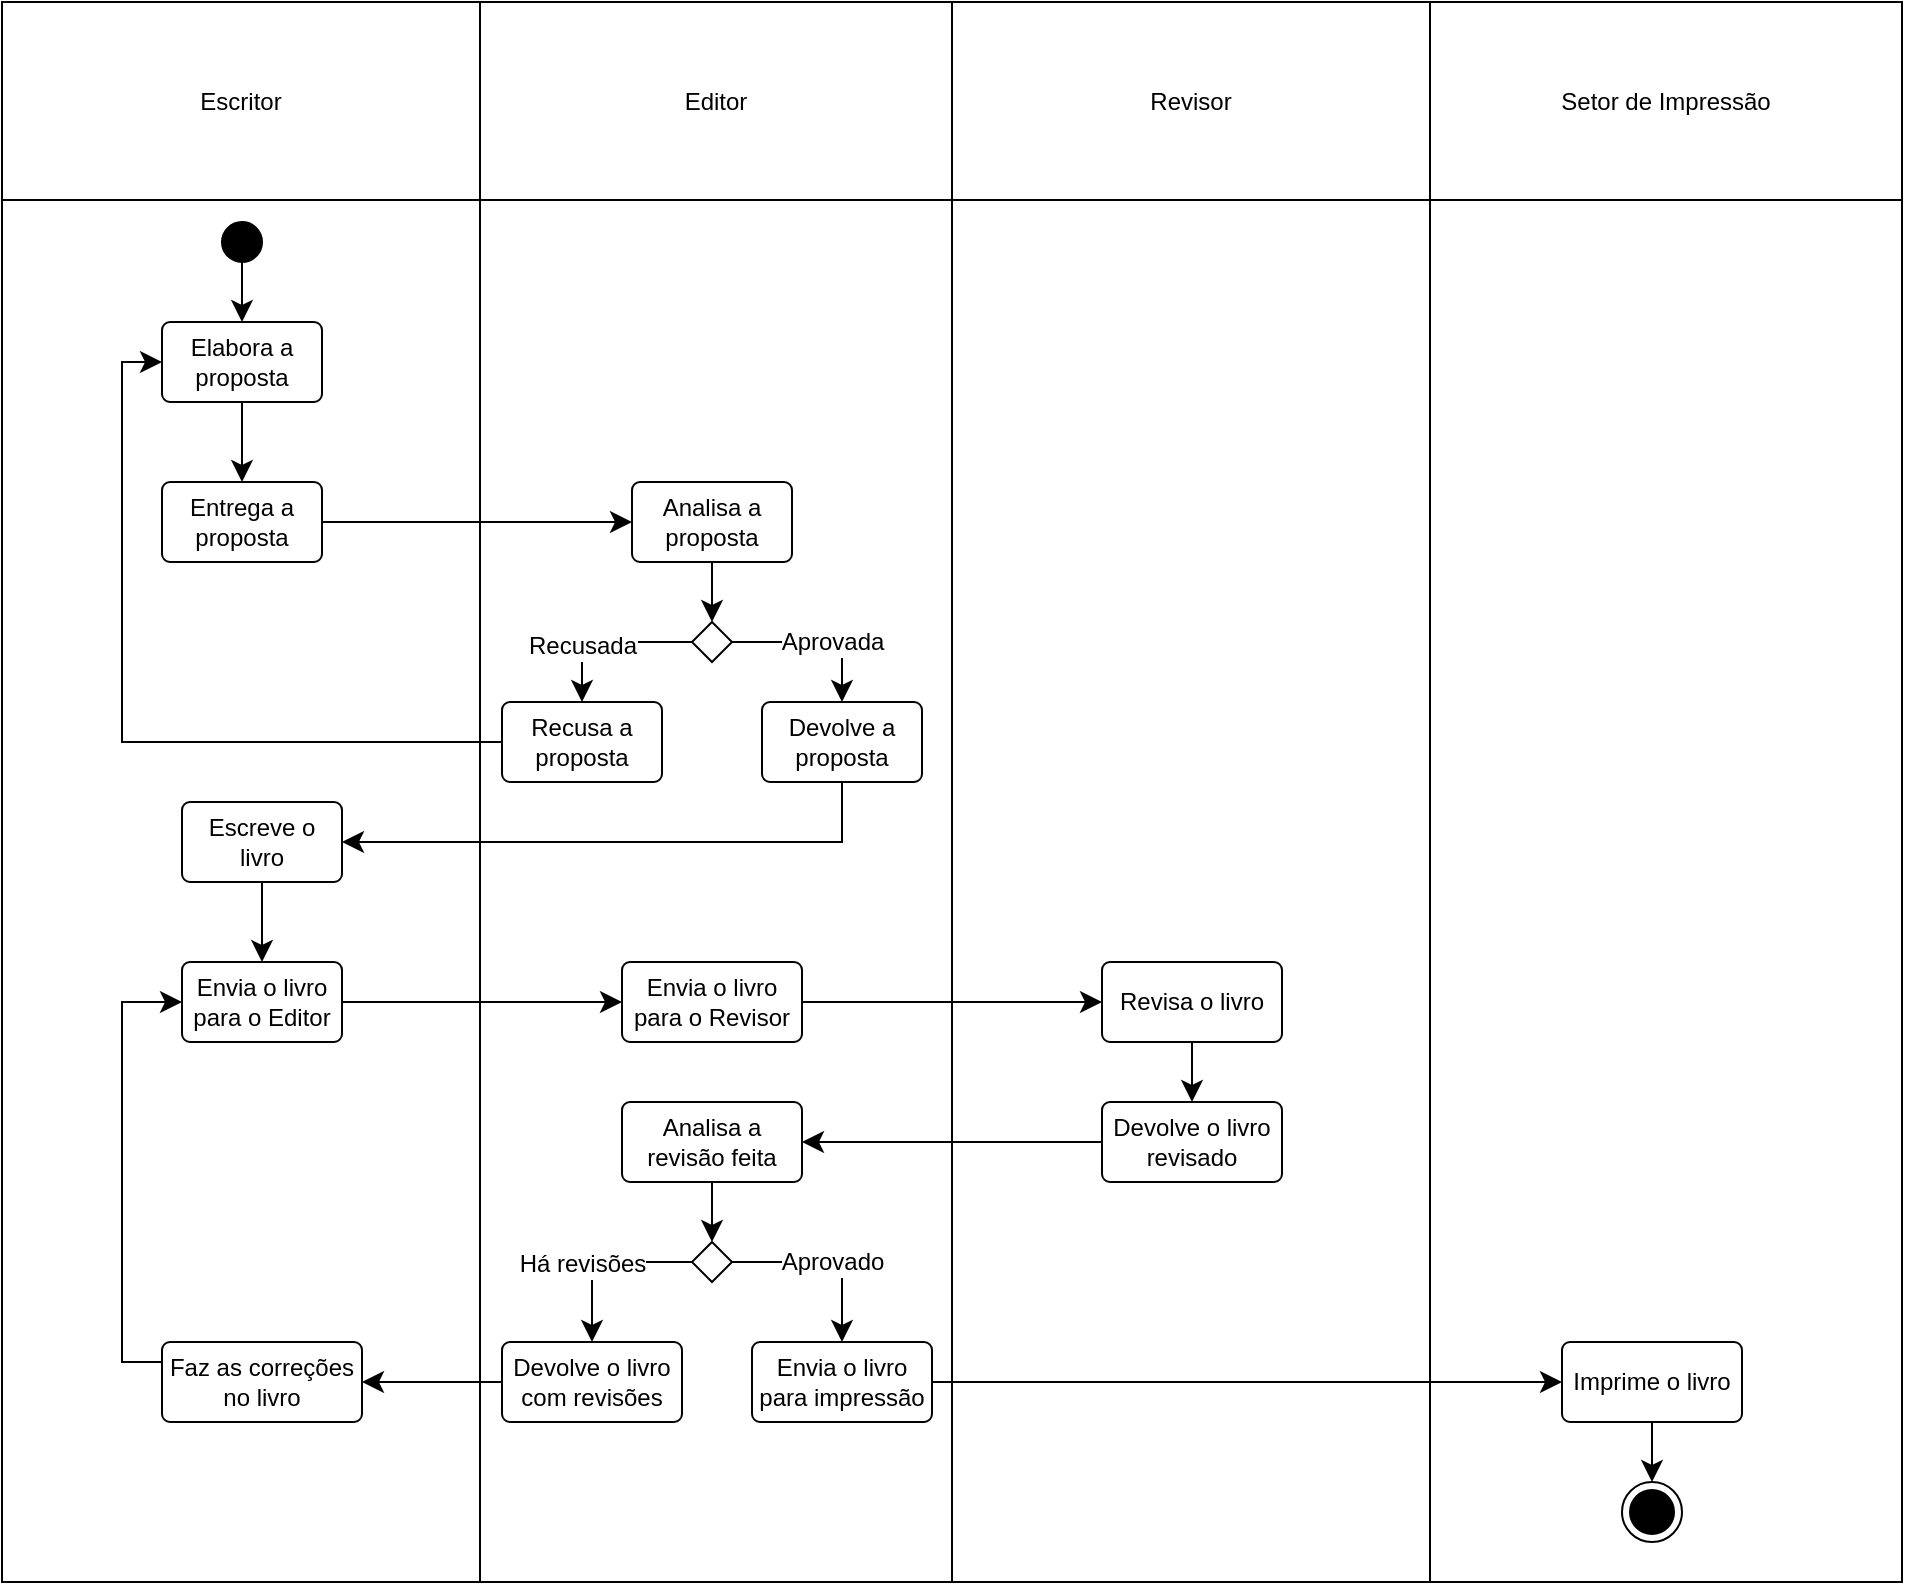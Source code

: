 <mxfile version="24.7.17">
  <diagram id="kgpKYQtTHZ0yAKxKKP6v" name="Page-1">
    <mxGraphModel dx="1360" dy="715" grid="1" gridSize="10" guides="1" tooltips="1" connect="1" arrows="1" fold="1" page="1" pageScale="1" pageWidth="850" pageHeight="1100" math="0" shadow="0">
      <root>
        <mxCell id="0" />
        <mxCell id="1" parent="0" />
        <mxCell id="Mt78otdD5ZC4_gQHOWaA-55" value="" style="shape=table;startSize=0;container=1;collapsible=0;childLayout=tableLayout;moveCells=1;" vertex="1" parent="1">
          <mxGeometry x="30" y="10" width="950" height="790" as="geometry" />
        </mxCell>
        <mxCell id="Mt78otdD5ZC4_gQHOWaA-56" value="" style="shape=tableRow;horizontal=0;startSize=0;swimlaneHead=0;swimlaneBody=0;strokeColor=inherit;top=0;left=0;bottom=0;right=0;collapsible=0;dropTarget=0;fillColor=none;points=[[0,0.5],[1,0.5]];portConstraint=eastwest;" vertex="1" parent="Mt78otdD5ZC4_gQHOWaA-55">
          <mxGeometry width="950" height="99" as="geometry" />
        </mxCell>
        <mxCell id="Mt78otdD5ZC4_gQHOWaA-57" value="Escritor" style="shape=partialRectangle;html=1;whiteSpace=wrap;connectable=0;strokeColor=inherit;overflow=hidden;fillColor=none;top=0;left=0;bottom=0;right=0;pointerEvents=1;" vertex="1" parent="Mt78otdD5ZC4_gQHOWaA-56">
          <mxGeometry width="239" height="99" as="geometry">
            <mxRectangle width="239" height="99" as="alternateBounds" />
          </mxGeometry>
        </mxCell>
        <mxCell id="Mt78otdD5ZC4_gQHOWaA-58" value="Editor" style="shape=partialRectangle;html=1;whiteSpace=wrap;connectable=0;strokeColor=inherit;overflow=hidden;fillColor=none;top=0;left=0;bottom=0;right=0;pointerEvents=1;" vertex="1" parent="Mt78otdD5ZC4_gQHOWaA-56">
          <mxGeometry x="239" width="236" height="99" as="geometry">
            <mxRectangle width="236" height="99" as="alternateBounds" />
          </mxGeometry>
        </mxCell>
        <mxCell id="Mt78otdD5ZC4_gQHOWaA-59" value="Revisor" style="shape=partialRectangle;html=1;whiteSpace=wrap;connectable=0;strokeColor=inherit;overflow=hidden;fillColor=none;top=0;left=0;bottom=0;right=0;pointerEvents=1;" vertex="1" parent="Mt78otdD5ZC4_gQHOWaA-56">
          <mxGeometry x="475" width="239" height="99" as="geometry">
            <mxRectangle width="239" height="99" as="alternateBounds" />
          </mxGeometry>
        </mxCell>
        <mxCell id="Mt78otdD5ZC4_gQHOWaA-60" value="Setor de Impressão" style="shape=partialRectangle;html=1;whiteSpace=wrap;connectable=0;strokeColor=inherit;overflow=hidden;fillColor=none;top=0;left=0;bottom=0;right=0;pointerEvents=1;" vertex="1" parent="Mt78otdD5ZC4_gQHOWaA-56">
          <mxGeometry x="714" width="236" height="99" as="geometry">
            <mxRectangle width="236" height="99" as="alternateBounds" />
          </mxGeometry>
        </mxCell>
        <mxCell id="Mt78otdD5ZC4_gQHOWaA-61" value="" style="shape=tableRow;horizontal=0;startSize=0;swimlaneHead=0;swimlaneBody=0;strokeColor=inherit;top=0;left=0;bottom=0;right=0;collapsible=0;dropTarget=0;fillColor=none;points=[[0,0.5],[1,0.5]];portConstraint=eastwest;" vertex="1" parent="Mt78otdD5ZC4_gQHOWaA-55">
          <mxGeometry y="99" width="950" height="691" as="geometry" />
        </mxCell>
        <mxCell id="Mt78otdD5ZC4_gQHOWaA-62" value="" style="shape=partialRectangle;html=1;whiteSpace=wrap;connectable=0;strokeColor=inherit;overflow=hidden;fillColor=none;top=0;left=0;bottom=0;right=0;pointerEvents=1;" vertex="1" parent="Mt78otdD5ZC4_gQHOWaA-61">
          <mxGeometry width="239" height="691" as="geometry">
            <mxRectangle width="239" height="691" as="alternateBounds" />
          </mxGeometry>
        </mxCell>
        <mxCell id="Mt78otdD5ZC4_gQHOWaA-63" value="" style="shape=partialRectangle;html=1;whiteSpace=wrap;connectable=0;strokeColor=inherit;overflow=hidden;fillColor=none;top=0;left=0;bottom=0;right=0;pointerEvents=1;" vertex="1" parent="Mt78otdD5ZC4_gQHOWaA-61">
          <mxGeometry x="239" width="236" height="691" as="geometry">
            <mxRectangle width="236" height="691" as="alternateBounds" />
          </mxGeometry>
        </mxCell>
        <mxCell id="Mt78otdD5ZC4_gQHOWaA-64" value="" style="shape=partialRectangle;html=1;whiteSpace=wrap;connectable=0;strokeColor=inherit;overflow=hidden;fillColor=none;top=0;left=0;bottom=0;right=0;pointerEvents=1;" vertex="1" parent="Mt78otdD5ZC4_gQHOWaA-61">
          <mxGeometry x="475" width="239" height="691" as="geometry">
            <mxRectangle width="239" height="691" as="alternateBounds" />
          </mxGeometry>
        </mxCell>
        <mxCell id="Mt78otdD5ZC4_gQHOWaA-65" value="" style="shape=partialRectangle;html=1;whiteSpace=wrap;connectable=0;strokeColor=inherit;overflow=hidden;fillColor=none;top=0;left=0;bottom=0;right=0;pointerEvents=0;" vertex="1" parent="Mt78otdD5ZC4_gQHOWaA-61">
          <mxGeometry x="714" width="236" height="691" as="geometry">
            <mxRectangle width="236" height="691" as="alternateBounds" />
          </mxGeometry>
        </mxCell>
        <mxCell id="1lPwbi4zcWdi98tY-m_--67" style="edgeStyle=none;curved=1;rounded=0;orthogonalLoop=1;jettySize=auto;html=1;fontSize=12;startSize=8;endSize=8;exitX=0.5;exitY=1;exitDx=0;exitDy=0;" parent="1" source="1lPwbi4zcWdi98tY-m_--68" target="1lPwbi4zcWdi98tY-m_--66" edge="1">
          <mxGeometry relative="1" as="geometry">
            <mxPoint x="100" y="120" as="sourcePoint" />
          </mxGeometry>
        </mxCell>
        <mxCell id="Mt78otdD5ZC4_gQHOWaA-26" style="edgeStyle=none;curved=1;rounded=0;orthogonalLoop=1;jettySize=auto;html=1;fontSize=12;startSize=8;endSize=8;" edge="1" parent="1" source="1lPwbi4zcWdi98tY-m_--66" target="1lPwbi4zcWdi98tY-m_--73">
          <mxGeometry relative="1" as="geometry" />
        </mxCell>
        <mxCell id="1lPwbi4zcWdi98tY-m_--66" value="Elabora a proposta" style="rounded=1;arcSize=10;whiteSpace=wrap;html=1;align=center;" parent="1" vertex="1">
          <mxGeometry x="110" y="170" width="80" height="40" as="geometry" />
        </mxCell>
        <mxCell id="1lPwbi4zcWdi98tY-m_--68" value="" style="ellipse;whiteSpace=wrap;html=1;gradientColor=none;fillColor=#000000;" parent="1" vertex="1">
          <mxGeometry x="140" y="120" width="20" height="20" as="geometry" />
        </mxCell>
        <mxCell id="Mt78otdD5ZC4_gQHOWaA-3" style="edgeStyle=none;curved=1;rounded=0;orthogonalLoop=1;jettySize=auto;html=1;exitX=1;exitY=0.5;exitDx=0;exitDy=0;fontSize=12;startSize=8;endSize=8;" edge="1" parent="1" source="1lPwbi4zcWdi98tY-m_--73" target="1lPwbi4zcWdi98tY-m_--74">
          <mxGeometry relative="1" as="geometry" />
        </mxCell>
        <mxCell id="1lPwbi4zcWdi98tY-m_--73" value="Entrega a proposta" style="rounded=1;arcSize=10;whiteSpace=wrap;html=1;align=center;" parent="1" vertex="1">
          <mxGeometry x="110" y="250" width="80" height="40" as="geometry" />
        </mxCell>
        <mxCell id="Mt78otdD5ZC4_gQHOWaA-31" style="edgeStyle=none;curved=1;rounded=0;orthogonalLoop=1;jettySize=auto;html=1;entryX=0.5;entryY=0;entryDx=0;entryDy=0;fontSize=12;startSize=8;endSize=8;" edge="1" parent="1" source="1lPwbi4zcWdi98tY-m_--74" target="Mt78otdD5ZC4_gQHOWaA-24">
          <mxGeometry relative="1" as="geometry" />
        </mxCell>
        <mxCell id="1lPwbi4zcWdi98tY-m_--74" value="Analisa a proposta" style="rounded=1;arcSize=10;whiteSpace=wrap;html=1;align=center;" parent="1" vertex="1">
          <mxGeometry x="345" y="250" width="80" height="40" as="geometry" />
        </mxCell>
        <mxCell id="Mt78otdD5ZC4_gQHOWaA-6" style="edgeStyle=orthogonalEdgeStyle;rounded=0;orthogonalLoop=1;jettySize=auto;html=1;exitX=0.5;exitY=1;exitDx=0;exitDy=0;entryX=1;entryY=0.5;entryDx=0;entryDy=0;fontSize=12;startSize=8;endSize=8;" edge="1" parent="1" source="1lPwbi4zcWdi98tY-m_--75" target="1lPwbi4zcWdi98tY-m_--76">
          <mxGeometry relative="1" as="geometry" />
        </mxCell>
        <mxCell id="1lPwbi4zcWdi98tY-m_--75" value="Devolve a proposta" style="rounded=1;arcSize=10;whiteSpace=wrap;html=1;align=center;" parent="1" vertex="1">
          <mxGeometry x="410" y="360" width="80" height="40" as="geometry" />
        </mxCell>
        <mxCell id="Mt78otdD5ZC4_gQHOWaA-7" style="edgeStyle=none;curved=1;rounded=0;orthogonalLoop=1;jettySize=auto;html=1;exitX=0.5;exitY=1;exitDx=0;exitDy=0;fontSize=12;startSize=8;endSize=8;" edge="1" parent="1" source="1lPwbi4zcWdi98tY-m_--76" target="1lPwbi4zcWdi98tY-m_--77">
          <mxGeometry relative="1" as="geometry" />
        </mxCell>
        <mxCell id="1lPwbi4zcWdi98tY-m_--76" value="Escreve o livro" style="rounded=1;arcSize=10;whiteSpace=wrap;html=1;align=center;" parent="1" vertex="1">
          <mxGeometry x="120" y="410" width="80" height="40" as="geometry" />
        </mxCell>
        <mxCell id="Mt78otdD5ZC4_gQHOWaA-8" style="edgeStyle=none;curved=1;rounded=0;orthogonalLoop=1;jettySize=auto;html=1;exitX=1;exitY=0.5;exitDx=0;exitDy=0;fontSize=12;startSize=8;endSize=8;" edge="1" parent="1" source="1lPwbi4zcWdi98tY-m_--77" target="1lPwbi4zcWdi98tY-m_--78">
          <mxGeometry relative="1" as="geometry" />
        </mxCell>
        <mxCell id="1lPwbi4zcWdi98tY-m_--77" value="Envia o livro para o Editor" style="rounded=1;arcSize=10;whiteSpace=wrap;html=1;align=center;" parent="1" vertex="1">
          <mxGeometry x="120" y="490" width="80" height="40" as="geometry" />
        </mxCell>
        <mxCell id="Mt78otdD5ZC4_gQHOWaA-18" style="edgeStyle=none;curved=1;rounded=0;orthogonalLoop=1;jettySize=auto;html=1;exitX=1;exitY=0.5;exitDx=0;exitDy=0;fontSize=12;startSize=8;endSize=8;" edge="1" parent="1" source="1lPwbi4zcWdi98tY-m_--78" target="1lPwbi4zcWdi98tY-m_--79">
          <mxGeometry relative="1" as="geometry" />
        </mxCell>
        <mxCell id="1lPwbi4zcWdi98tY-m_--78" value="Envia o livro para o Revisor" style="rounded=1;arcSize=10;whiteSpace=wrap;html=1;align=center;" parent="1" vertex="1">
          <mxGeometry x="340" y="490" width="90" height="40" as="geometry" />
        </mxCell>
        <mxCell id="Mt78otdD5ZC4_gQHOWaA-19" style="edgeStyle=none;curved=1;rounded=0;orthogonalLoop=1;jettySize=auto;html=1;exitX=0.5;exitY=1;exitDx=0;exitDy=0;entryX=0.5;entryY=0;entryDx=0;entryDy=0;fontSize=12;startSize=8;endSize=8;" edge="1" parent="1" source="1lPwbi4zcWdi98tY-m_--79" target="1lPwbi4zcWdi98tY-m_--80">
          <mxGeometry relative="1" as="geometry" />
        </mxCell>
        <mxCell id="1lPwbi4zcWdi98tY-m_--79" value="Revisa o livro" style="rounded=1;arcSize=10;whiteSpace=wrap;html=1;align=center;" parent="1" vertex="1">
          <mxGeometry x="580" y="490" width="90" height="40" as="geometry" />
        </mxCell>
        <mxCell id="Mt78otdD5ZC4_gQHOWaA-20" style="edgeStyle=none;curved=1;rounded=0;orthogonalLoop=1;jettySize=auto;html=1;exitX=0;exitY=0.5;exitDx=0;exitDy=0;entryX=1;entryY=0.5;entryDx=0;entryDy=0;fontSize=12;startSize=8;endSize=8;" edge="1" parent="1" source="1lPwbi4zcWdi98tY-m_--80" target="1lPwbi4zcWdi98tY-m_--83">
          <mxGeometry relative="1" as="geometry" />
        </mxCell>
        <mxCell id="1lPwbi4zcWdi98tY-m_--80" value="Devolve o livro revisado" style="rounded=1;arcSize=10;whiteSpace=wrap;html=1;align=center;" parent="1" vertex="1">
          <mxGeometry x="580" y="560" width="90" height="40" as="geometry" />
        </mxCell>
        <mxCell id="Mt78otdD5ZC4_gQHOWaA-40" style="edgeStyle=none;curved=1;rounded=0;orthogonalLoop=1;jettySize=auto;html=1;entryX=0.5;entryY=0;entryDx=0;entryDy=0;fontSize=12;startSize=8;endSize=8;" edge="1" parent="1" source="1lPwbi4zcWdi98tY-m_--83" target="Mt78otdD5ZC4_gQHOWaA-39">
          <mxGeometry relative="1" as="geometry" />
        </mxCell>
        <mxCell id="1lPwbi4zcWdi98tY-m_--83" value="Analisa a revisão feita" style="rounded=1;arcSize=10;whiteSpace=wrap;html=1;align=center;" parent="1" vertex="1">
          <mxGeometry x="340" y="560" width="90" height="40" as="geometry" />
        </mxCell>
        <mxCell id="Mt78otdD5ZC4_gQHOWaA-66" style="edgeStyle=none;curved=1;rounded=0;orthogonalLoop=1;jettySize=auto;html=1;fontSize=12;startSize=8;endSize=8;" edge="1" parent="1" source="1lPwbi4zcWdi98tY-m_--84" target="1lPwbi4zcWdi98tY-m_--87">
          <mxGeometry relative="1" as="geometry" />
        </mxCell>
        <mxCell id="1lPwbi4zcWdi98tY-m_--84" value="Envia o livro para impressão" style="rounded=1;arcSize=10;whiteSpace=wrap;html=1;align=center;" parent="1" vertex="1">
          <mxGeometry x="405" y="680" width="90" height="40" as="geometry" />
        </mxCell>
        <mxCell id="Mt78otdD5ZC4_gQHOWaA-22" style="edgeStyle=none;curved=1;rounded=0;orthogonalLoop=1;jettySize=auto;html=1;exitX=0;exitY=0.5;exitDx=0;exitDy=0;fontSize=12;startSize=8;endSize=8;" edge="1" parent="1" source="1lPwbi4zcWdi98tY-m_--86" target="Mt78otdD5ZC4_gQHOWaA-21">
          <mxGeometry relative="1" as="geometry" />
        </mxCell>
        <mxCell id="1lPwbi4zcWdi98tY-m_--86" value="Devolve o livro com revisões" style="rounded=1;arcSize=10;whiteSpace=wrap;html=1;align=center;" parent="1" vertex="1">
          <mxGeometry x="280" y="680" width="90" height="40" as="geometry" />
        </mxCell>
        <mxCell id="Mt78otdD5ZC4_gQHOWaA-71" style="edgeStyle=none;curved=1;rounded=0;orthogonalLoop=1;jettySize=auto;html=1;fontSize=12;startSize=8;endSize=8;" edge="1" parent="1" source="1lPwbi4zcWdi98tY-m_--87" target="Mt78otdD5ZC4_gQHOWaA-70">
          <mxGeometry relative="1" as="geometry" />
        </mxCell>
        <mxCell id="1lPwbi4zcWdi98tY-m_--87" value="Imprime o livro" style="rounded=1;arcSize=10;whiteSpace=wrap;html=1;align=center;" parent="1" vertex="1">
          <mxGeometry x="810" y="680" width="90" height="40" as="geometry" />
        </mxCell>
        <mxCell id="Mt78otdD5ZC4_gQHOWaA-23" style="edgeStyle=orthogonalEdgeStyle;rounded=0;orthogonalLoop=1;jettySize=auto;html=1;exitX=0;exitY=0.5;exitDx=0;exitDy=0;entryX=0;entryY=0.5;entryDx=0;entryDy=0;fontSize=12;startSize=8;endSize=8;" edge="1" parent="1" source="Mt78otdD5ZC4_gQHOWaA-21" target="1lPwbi4zcWdi98tY-m_--77">
          <mxGeometry relative="1" as="geometry">
            <Array as="points">
              <mxPoint x="90" y="690" />
              <mxPoint x="90" y="510" />
            </Array>
          </mxGeometry>
        </mxCell>
        <mxCell id="Mt78otdD5ZC4_gQHOWaA-21" value="Faz as correções no livro" style="rounded=1;arcSize=10;whiteSpace=wrap;html=1;align=center;" vertex="1" parent="1">
          <mxGeometry x="110" y="680" width="100" height="40" as="geometry" />
        </mxCell>
        <mxCell id="Mt78otdD5ZC4_gQHOWaA-32" style="edgeStyle=orthogonalEdgeStyle;rounded=0;orthogonalLoop=1;jettySize=auto;html=1;entryX=0.5;entryY=0;entryDx=0;entryDy=0;fontSize=12;startSize=8;endSize=8;" edge="1" parent="1" source="Mt78otdD5ZC4_gQHOWaA-24" target="1lPwbi4zcWdi98tY-m_--75">
          <mxGeometry relative="1" as="geometry" />
        </mxCell>
        <mxCell id="Mt78otdD5ZC4_gQHOWaA-33" value="Aprovada" style="edgeLabel;html=1;align=center;verticalAlign=middle;resizable=0;points=[];fontSize=12;" vertex="1" connectable="0" parent="Mt78otdD5ZC4_gQHOWaA-32">
          <mxGeometry x="-0.195" y="2" relative="1" as="geometry">
            <mxPoint x="16" y="2" as="offset" />
          </mxGeometry>
        </mxCell>
        <mxCell id="Mt78otdD5ZC4_gQHOWaA-35" style="edgeStyle=orthogonalEdgeStyle;rounded=0;orthogonalLoop=1;jettySize=auto;html=1;entryX=0.5;entryY=0;entryDx=0;entryDy=0;fontSize=12;startSize=8;endSize=8;" edge="1" parent="1" source="Mt78otdD5ZC4_gQHOWaA-24" target="Mt78otdD5ZC4_gQHOWaA-34">
          <mxGeometry relative="1" as="geometry" />
        </mxCell>
        <mxCell id="Mt78otdD5ZC4_gQHOWaA-36" value="Recusada" style="edgeLabel;html=1;align=center;verticalAlign=middle;resizable=0;points=[];fontSize=12;" vertex="1" connectable="0" parent="Mt78otdD5ZC4_gQHOWaA-35">
          <mxGeometry x="0.334" relative="1" as="geometry">
            <mxPoint as="offset" />
          </mxGeometry>
        </mxCell>
        <mxCell id="Mt78otdD5ZC4_gQHOWaA-24" value="" style="rhombus;whiteSpace=wrap;html=1;gradientColor=none;" vertex="1" parent="1">
          <mxGeometry x="375" y="320" width="20" height="20" as="geometry" />
        </mxCell>
        <mxCell id="Mt78otdD5ZC4_gQHOWaA-37" style="edgeStyle=orthogonalEdgeStyle;rounded=0;orthogonalLoop=1;jettySize=auto;html=1;entryX=0;entryY=0.5;entryDx=0;entryDy=0;fontSize=12;startSize=8;endSize=8;" edge="1" parent="1" source="Mt78otdD5ZC4_gQHOWaA-34" target="1lPwbi4zcWdi98tY-m_--66">
          <mxGeometry relative="1" as="geometry" />
        </mxCell>
        <mxCell id="Mt78otdD5ZC4_gQHOWaA-34" value="Recusa a proposta" style="rounded=1;arcSize=10;whiteSpace=wrap;html=1;align=center;" vertex="1" parent="1">
          <mxGeometry x="280" y="360" width="80" height="40" as="geometry" />
        </mxCell>
        <mxCell id="Mt78otdD5ZC4_gQHOWaA-41" style="edgeStyle=orthogonalEdgeStyle;rounded=0;orthogonalLoop=1;jettySize=auto;html=1;entryX=0.5;entryY=0;entryDx=0;entryDy=0;fontSize=12;startSize=8;endSize=8;" edge="1" parent="1" source="Mt78otdD5ZC4_gQHOWaA-39" target="1lPwbi4zcWdi98tY-m_--84">
          <mxGeometry relative="1" as="geometry" />
        </mxCell>
        <mxCell id="Mt78otdD5ZC4_gQHOWaA-43" value="Aprovado" style="edgeLabel;html=1;align=center;verticalAlign=middle;resizable=0;points=[];fontSize=12;" vertex="1" connectable="0" parent="Mt78otdD5ZC4_gQHOWaA-41">
          <mxGeometry x="-0.115" y="-3" relative="1" as="geometry">
            <mxPoint x="8" y="-3" as="offset" />
          </mxGeometry>
        </mxCell>
        <mxCell id="Mt78otdD5ZC4_gQHOWaA-42" style="edgeStyle=orthogonalEdgeStyle;rounded=0;orthogonalLoop=1;jettySize=auto;html=1;entryX=0.5;entryY=0;entryDx=0;entryDy=0;fontSize=12;startSize=8;endSize=8;" edge="1" parent="1" source="Mt78otdD5ZC4_gQHOWaA-39" target="1lPwbi4zcWdi98tY-m_--86">
          <mxGeometry relative="1" as="geometry">
            <Array as="points">
              <mxPoint x="325" y="640" />
            </Array>
          </mxGeometry>
        </mxCell>
        <mxCell id="Mt78otdD5ZC4_gQHOWaA-44" value="Há revisões" style="edgeLabel;html=1;align=center;verticalAlign=middle;resizable=0;points=[];fontSize=12;" vertex="1" connectable="0" parent="Mt78otdD5ZC4_gQHOWaA-42">
          <mxGeometry x="0.251" y="-3" relative="1" as="geometry">
            <mxPoint x="-2" y="-6" as="offset" />
          </mxGeometry>
        </mxCell>
        <mxCell id="Mt78otdD5ZC4_gQHOWaA-39" value="" style="rhombus;whiteSpace=wrap;html=1;gradientColor=none;" vertex="1" parent="1">
          <mxGeometry x="375" y="630" width="20" height="20" as="geometry" />
        </mxCell>
        <mxCell id="Mt78otdD5ZC4_gQHOWaA-70" value="" style="ellipse;html=1;shape=endState;fillColor=#000000;strokeColor=#000000;" vertex="1" parent="1">
          <mxGeometry x="840" y="750" width="30" height="30" as="geometry" />
        </mxCell>
      </root>
    </mxGraphModel>
  </diagram>
</mxfile>
